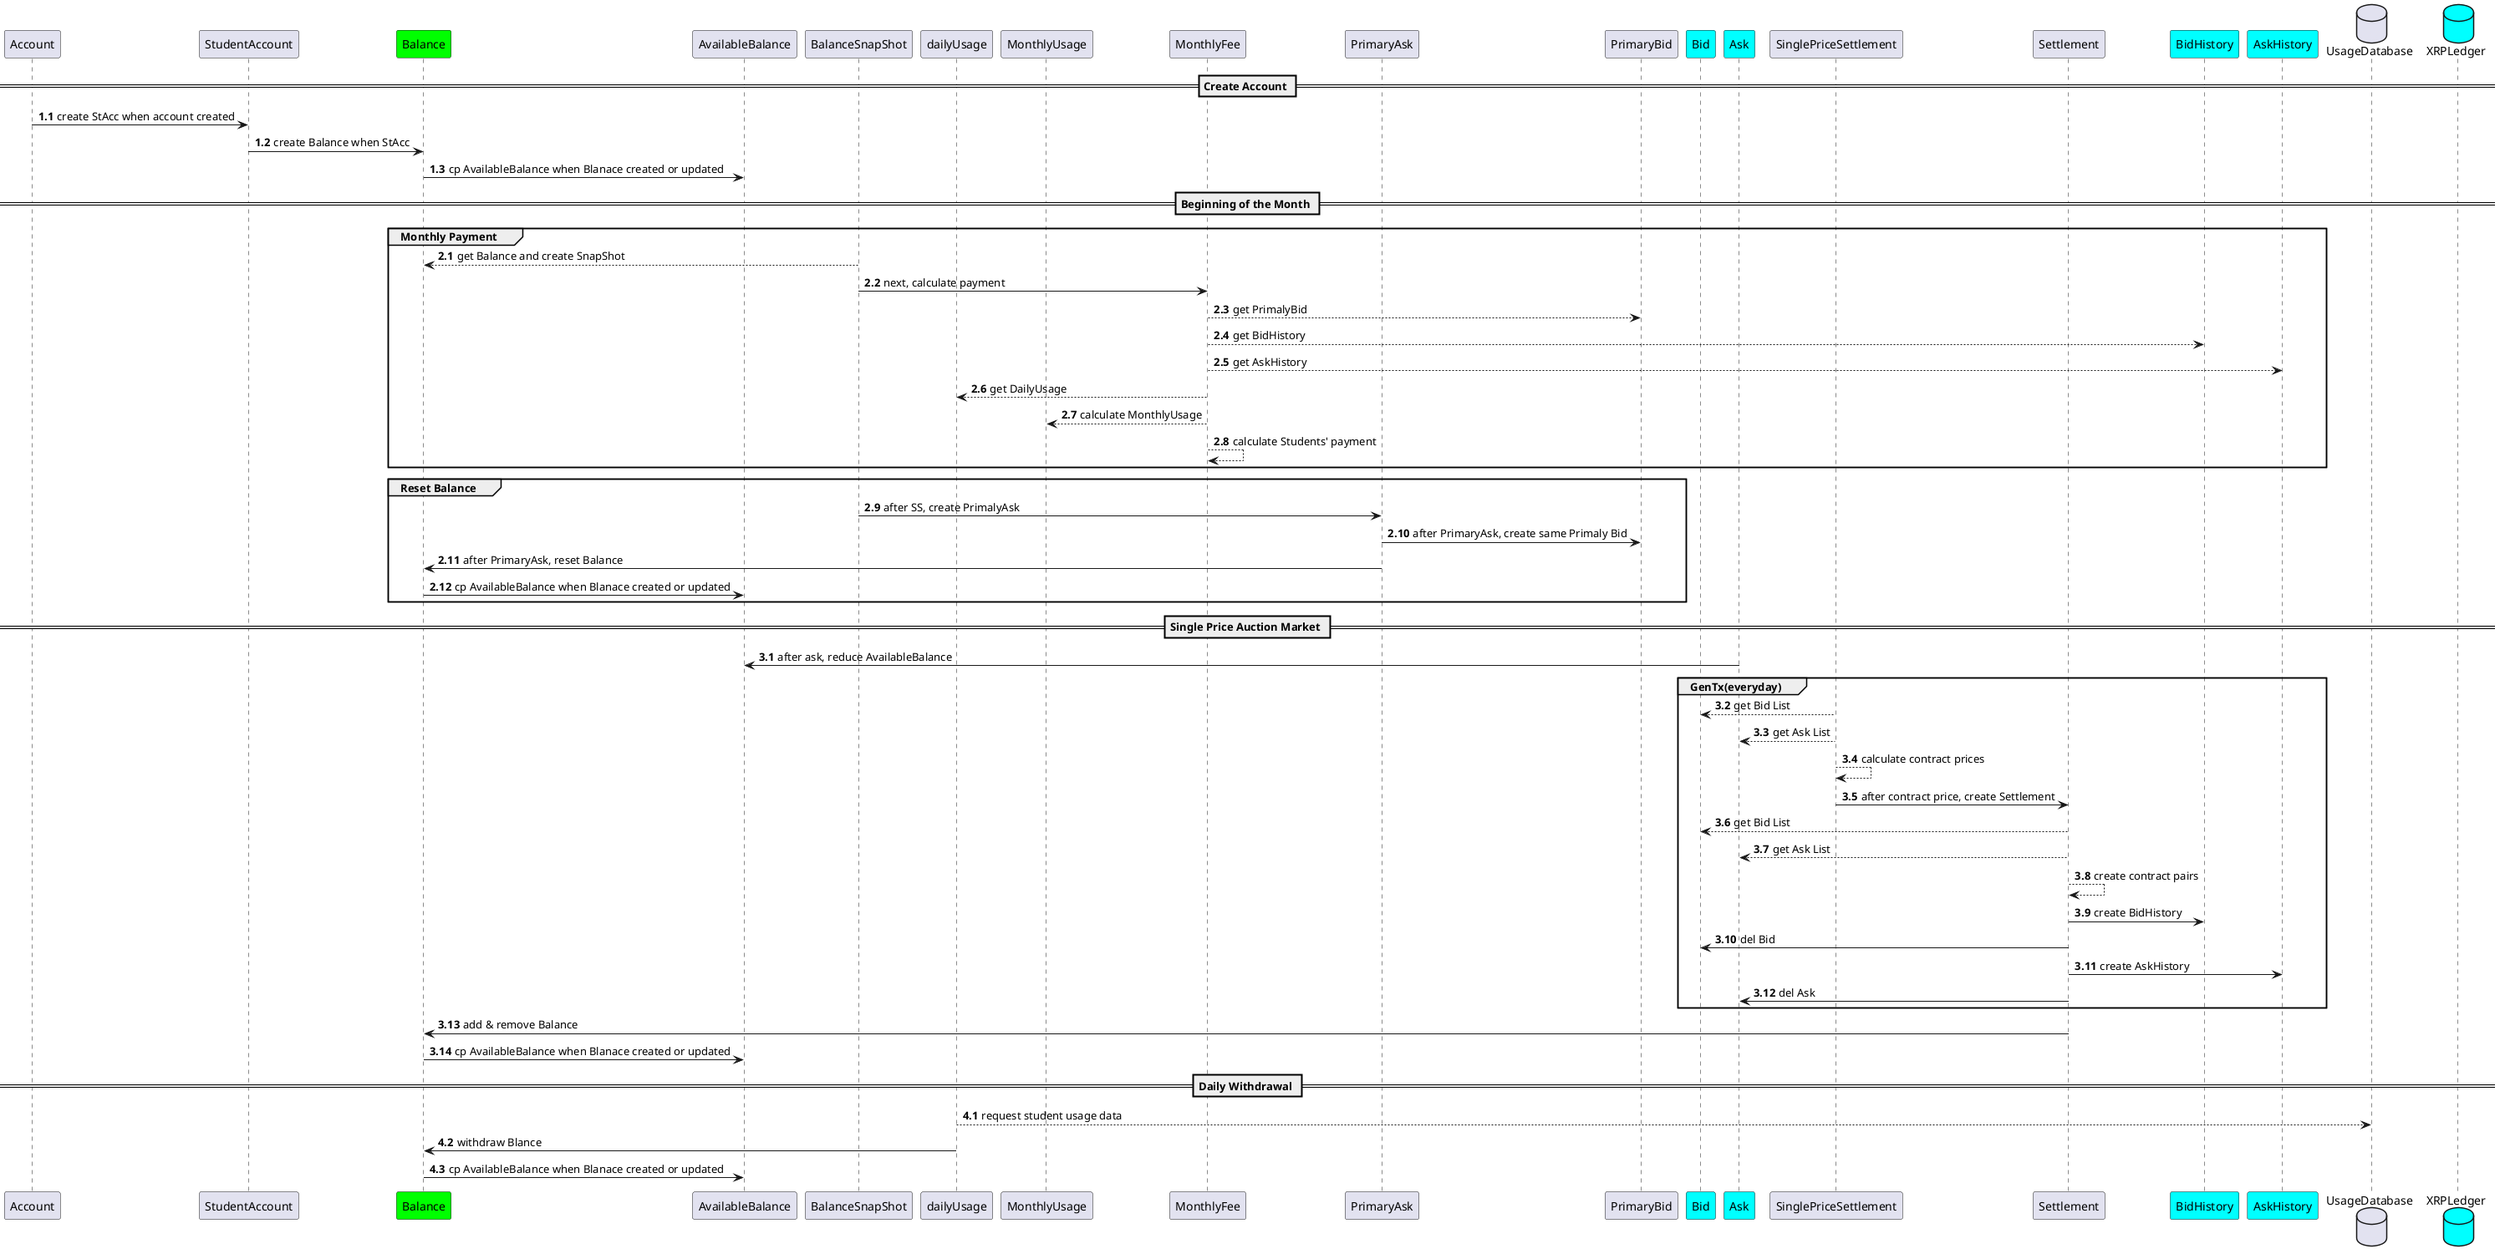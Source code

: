 @startuml sequence

participant Account      as acc
participant StudentAccount      as st
participant Balance      as ba #00FF00
participant AvailableBalance    as avai
participant BalanceSnapShot    as ss
participant dailyUsage   as du
participant MonthlyUsage   as mu
participant MonthlyFee    as mf
participant PrimaryAsk    as pa
participant PrimaryBid    as pb
participant Bid    as bid #00FFFF
participant Ask    as ask #00FFFF
participant SinglePriceSettlement    as sps
participant Settlement    as settle
participant BidHistory    as bidhis #00FFFF
participant AskHistory   as askhis #00FFFF

database  UsageDatabase as db1
database XRPLedger   as xl #00FFFF

== Create Account ==
autonumber 1.1
acc -> st : create StAcc when account created
st -> ba : create Balance when StAcc
ba -> avai : cp AvailableBalance when Blanace created or updated

== Beginning of the Month ==
autonumber inc A
group Monthly Payment
ss --> ba : get Balance and create SnapShot
ss -> mf : next, calculate payment
mf --> pb : get PrimalyBid
mf --> bidhis : get BidHistory
mf --> askhis : get AskHistory
mf --> du : get DailyUsage
mf --> mu : calculate MonthlyUsage
mf --> mf : calculate Students' payment
end

group Reset Balance
ss -> pa : after SS, create PrimalyAsk
pa -> pb : after PrimaryAsk, create same Primaly Bid
pa -> ba : after PrimaryAsk, reset Balance
ba -> avai : cp AvailableBalance when Blanace created or updated
end


== Single Price Auction Market ==
autonumber inc A
ask -> avai : after ask, reduce AvailableBalance

group GenTx(everyday)
sps --> bid : get Bid List
sps --> ask : get Ask List
sps --> sps : calculate contract prices
sps -> settle : after contract price, create Settlement
settle --> bid : get Bid List
settle --> ask : get Ask List
settle --> settle : create contract pairs
settle -> bidhis : create BidHistory
settle -> bid : del Bid
settle -> askhis : create AskHistory
settle -> ask : del Ask
end

settle -> ba : add & remove Balance
ba -> avai : cp AvailableBalance when Blanace created or updated

== Daily Withdrawal ==
autonumber inc A
du --> db1 : request student usage data
du -> ba : withdraw Blance
ba -> avai : cp AvailableBalance when Blanace created or updated

@enduml
